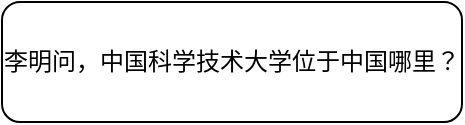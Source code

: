 <mxfile version="13.8.0" type="github">
  <diagram id="TFYMW3yghRXK9wCz8Jyy" name="Page-1">
    <mxGraphModel dx="1422" dy="762" grid="1" gridSize="10" guides="1" tooltips="1" connect="1" arrows="1" fold="1" page="1" pageScale="1" pageWidth="827" pageHeight="1169" math="0" shadow="0">
      <root>
        <mxCell id="0" />
        <mxCell id="1" parent="0" />
        <mxCell id="OJvP48Jxym3fDq2P6dbT-1" value="李明问，中国科学技术大学位于中国哪里？" style="rounded=1;whiteSpace=wrap;html=1;" vertex="1" parent="1">
          <mxGeometry x="300" y="160" width="230" height="60" as="geometry" />
        </mxCell>
      </root>
    </mxGraphModel>
  </diagram>
</mxfile>
